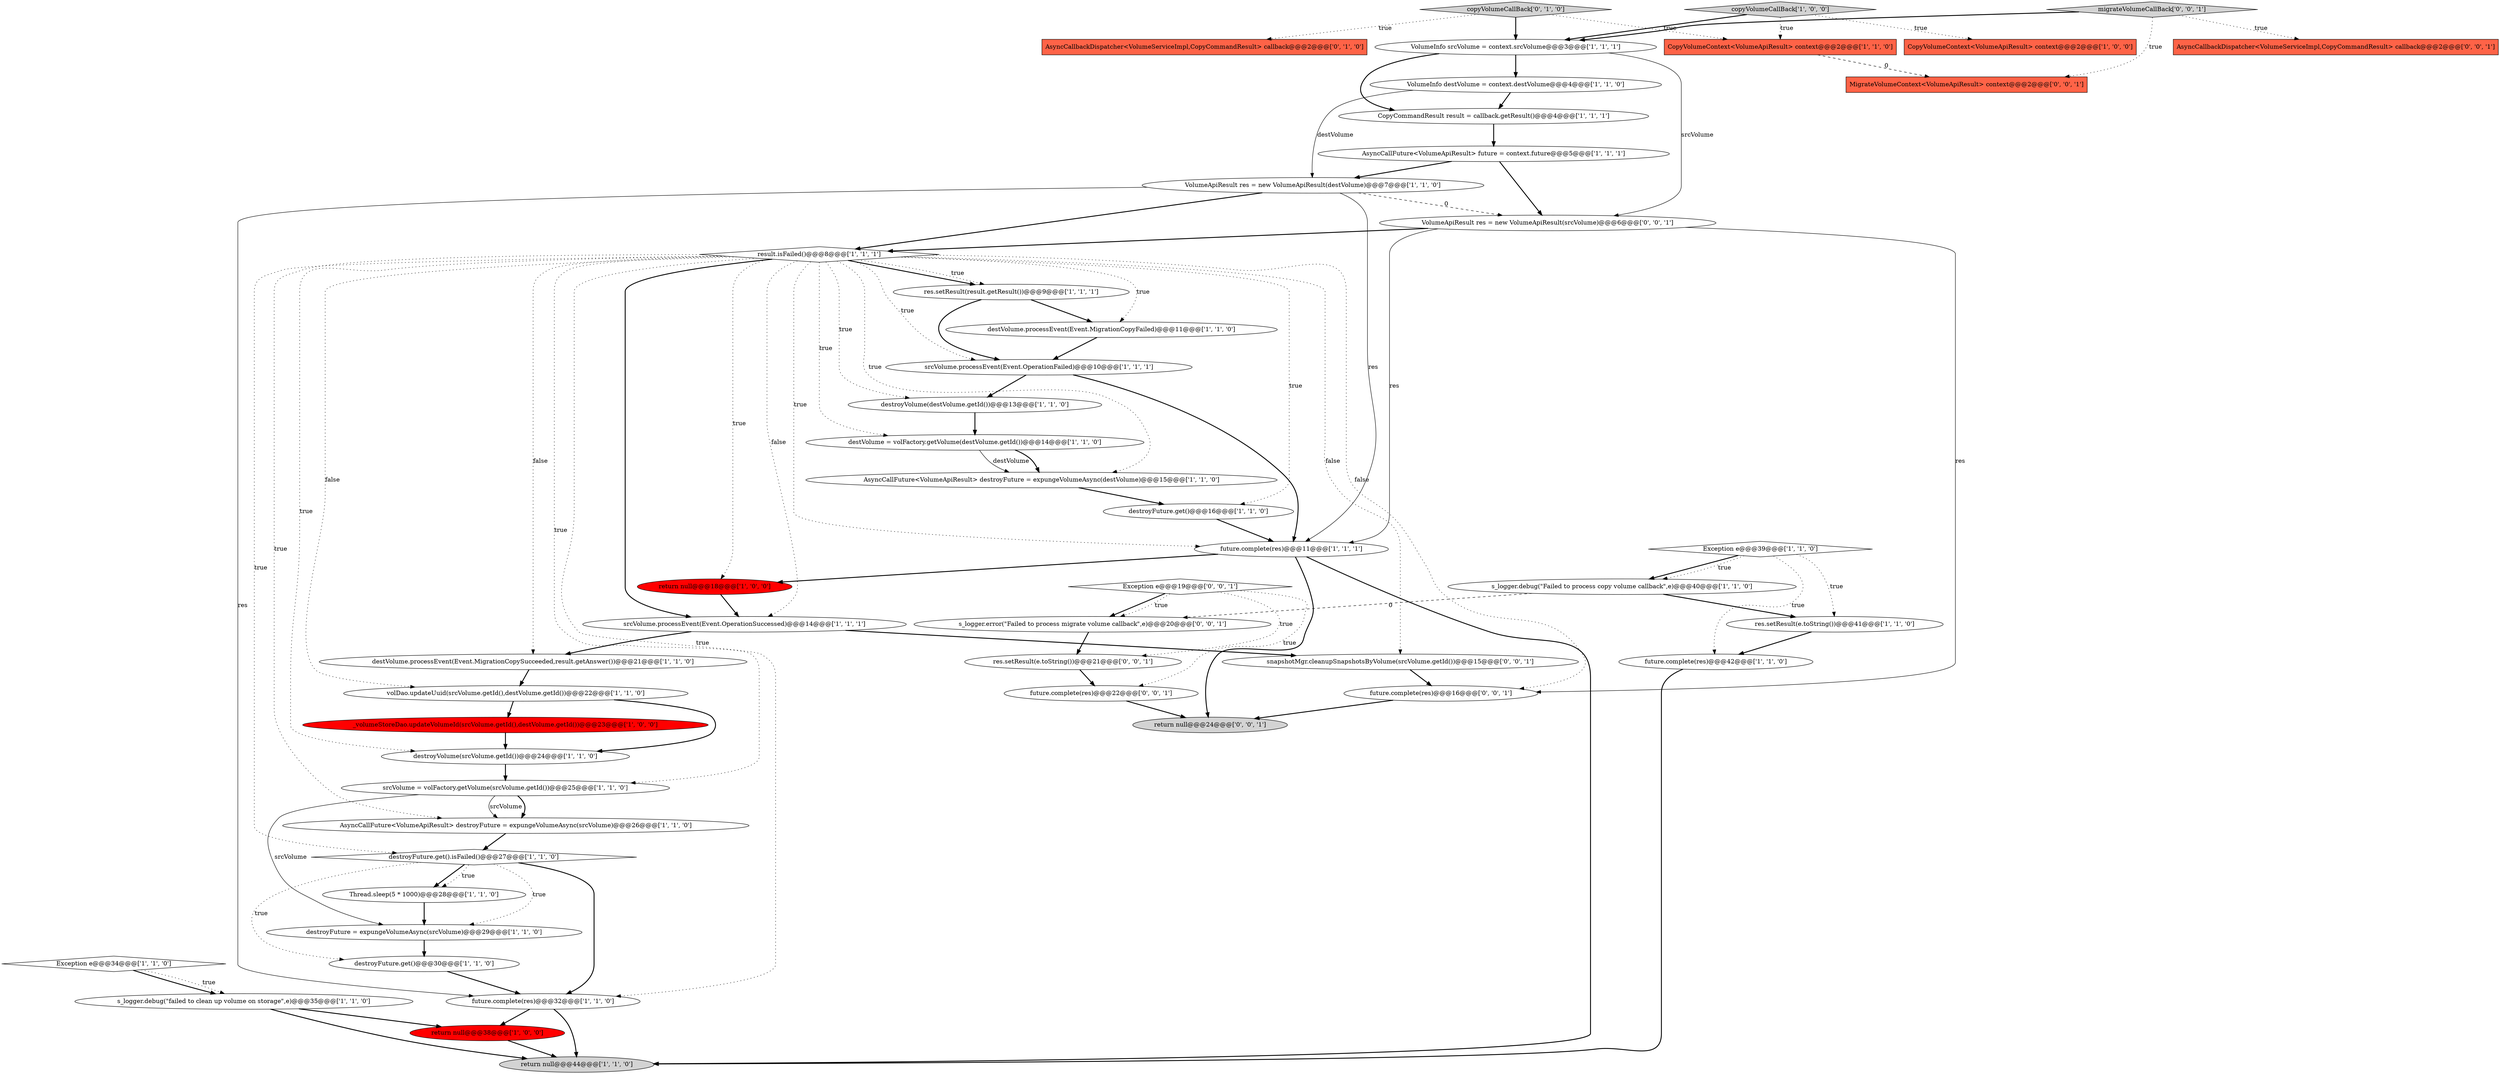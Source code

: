 digraph {
36 [style = filled, label = "destVolume.processEvent(Event.MigrationCopyFailed)@@@11@@@['1', '1', '0']", fillcolor = white, shape = ellipse image = "AAA0AAABBB1BBB"];
7 [style = filled, label = "destroyFuture.get().isFailed()@@@27@@@['1', '1', '0']", fillcolor = white, shape = diamond image = "AAA0AAABBB1BBB"];
9 [style = filled, label = "srcVolume.processEvent(Event.OperationFailed)@@@10@@@['1', '1', '1']", fillcolor = white, shape = ellipse image = "AAA0AAABBB1BBB"];
34 [style = filled, label = "future.complete(res)@@@11@@@['1', '1', '1']", fillcolor = white, shape = ellipse image = "AAA0AAABBB1BBB"];
19 [style = filled, label = "VolumeApiResult res = new VolumeApiResult(destVolume)@@@7@@@['1', '1', '0']", fillcolor = white, shape = ellipse image = "AAA0AAABBB1BBB"];
42 [style = filled, label = "AsyncCallbackDispatcher<VolumeServiceImpl,CopyCommandResult> callback@@@2@@@['0', '0', '1']", fillcolor = tomato, shape = box image = "AAA0AAABBB3BBB"];
49 [style = filled, label = "res.setResult(e.toString())@@@21@@@['0', '0', '1']", fillcolor = white, shape = ellipse image = "AAA0AAABBB3BBB"];
8 [style = filled, label = "Thread.sleep(5 * 1000)@@@28@@@['1', '1', '0']", fillcolor = white, shape = ellipse image = "AAA0AAABBB1BBB"];
37 [style = filled, label = "return null@@@44@@@['1', '1', '0']", fillcolor = lightgray, shape = ellipse image = "AAA0AAABBB1BBB"];
21 [style = filled, label = "destroyVolume(srcVolume.getId())@@@24@@@['1', '1', '0']", fillcolor = white, shape = ellipse image = "AAA0AAABBB1BBB"];
24 [style = filled, label = "AsyncCallFuture<VolumeApiResult> destroyFuture = expungeVolumeAsync(srcVolume)@@@26@@@['1', '1', '0']", fillcolor = white, shape = ellipse image = "AAA0AAABBB1BBB"];
11 [style = filled, label = "CopyCommandResult result = callback.getResult()@@@4@@@['1', '1', '1']", fillcolor = white, shape = ellipse image = "AAA0AAABBB1BBB"];
47 [style = filled, label = "future.complete(res)@@@16@@@['0', '0', '1']", fillcolor = white, shape = ellipse image = "AAA0AAABBB3BBB"];
10 [style = filled, label = "return null@@@38@@@['1', '0', '0']", fillcolor = red, shape = ellipse image = "AAA1AAABBB1BBB"];
18 [style = filled, label = "destroyFuture.get()@@@16@@@['1', '1', '0']", fillcolor = white, shape = ellipse image = "AAA0AAABBB1BBB"];
20 [style = filled, label = "AsyncCallFuture<VolumeApiResult> future = context.future@@@5@@@['1', '1', '1']", fillcolor = white, shape = ellipse image = "AAA0AAABBB1BBB"];
5 [style = filled, label = "result.isFailed()@@@8@@@['1', '1', '1']", fillcolor = white, shape = diamond image = "AAA0AAABBB1BBB"];
32 [style = filled, label = "Exception e@@@39@@@['1', '1', '0']", fillcolor = white, shape = diamond image = "AAA0AAABBB1BBB"];
27 [style = filled, label = "VolumeInfo destVolume = context.destVolume@@@4@@@['1', '1', '0']", fillcolor = white, shape = ellipse image = "AAA0AAABBB1BBB"];
48 [style = filled, label = "return null@@@24@@@['0', '0', '1']", fillcolor = lightgray, shape = ellipse image = "AAA0AAABBB3BBB"];
1 [style = filled, label = "future.complete(res)@@@42@@@['1', '1', '0']", fillcolor = white, shape = ellipse image = "AAA0AAABBB1BBB"];
41 [style = filled, label = "snapshotMgr.cleanupSnapshotsByVolume(srcVolume.getId())@@@15@@@['0', '0', '1']", fillcolor = white, shape = ellipse image = "AAA0AAABBB3BBB"];
40 [style = filled, label = "future.complete(res)@@@22@@@['0', '0', '1']", fillcolor = white, shape = ellipse image = "AAA0AAABBB3BBB"];
46 [style = filled, label = "MigrateVolumeContext<VolumeApiResult> context@@@2@@@['0', '0', '1']", fillcolor = tomato, shape = box image = "AAA0AAABBB3BBB"];
39 [style = filled, label = "copyVolumeCallBack['0', '1', '0']", fillcolor = lightgray, shape = diamond image = "AAA0AAABBB2BBB"];
0 [style = filled, label = "destroyVolume(destVolume.getId())@@@13@@@['1', '1', '0']", fillcolor = white, shape = ellipse image = "AAA0AAABBB1BBB"];
13 [style = filled, label = "s_logger.debug(\"failed to clean up volume on storage\",e)@@@35@@@['1', '1', '0']", fillcolor = white, shape = ellipse image = "AAA0AAABBB1BBB"];
43 [style = filled, label = "VolumeApiResult res = new VolumeApiResult(srcVolume)@@@6@@@['0', '0', '1']", fillcolor = white, shape = ellipse image = "AAA0AAABBB3BBB"];
6 [style = filled, label = "destVolume = volFactory.getVolume(destVolume.getId())@@@14@@@['1', '1', '0']", fillcolor = white, shape = ellipse image = "AAA0AAABBB1BBB"];
31 [style = filled, label = "CopyVolumeContext<VolumeApiResult> context@@@2@@@['1', '1', '0']", fillcolor = tomato, shape = box image = "AAA0AAABBB1BBB"];
15 [style = filled, label = "CopyVolumeContext<VolumeApiResult> context@@@2@@@['1', '0', '0']", fillcolor = tomato, shape = box image = "AAA0AAABBB1BBB"];
14 [style = filled, label = "res.setResult(e.toString())@@@41@@@['1', '1', '0']", fillcolor = white, shape = ellipse image = "AAA0AAABBB1BBB"];
30 [style = filled, label = "volDao.updateUuid(srcVolume.getId(),destVolume.getId())@@@22@@@['1', '1', '0']", fillcolor = white, shape = ellipse image = "AAA0AAABBB1BBB"];
35 [style = filled, label = "destVolume.processEvent(Event.MigrationCopySucceeded,result.getAnswer())@@@21@@@['1', '1', '0']", fillcolor = white, shape = ellipse image = "AAA0AAABBB1BBB"];
50 [style = filled, label = "s_logger.error(\"Failed to process migrate volume callback\",e)@@@20@@@['0', '0', '1']", fillcolor = white, shape = ellipse image = "AAA0AAABBB3BBB"];
44 [style = filled, label = "Exception e@@@19@@@['0', '0', '1']", fillcolor = white, shape = diamond image = "AAA0AAABBB3BBB"];
23 [style = filled, label = "destroyFuture = expungeVolumeAsync(srcVolume)@@@29@@@['1', '1', '0']", fillcolor = white, shape = ellipse image = "AAA0AAABBB1BBB"];
25 [style = filled, label = "copyVolumeCallBack['1', '0', '0']", fillcolor = lightgray, shape = diamond image = "AAA0AAABBB1BBB"];
4 [style = filled, label = "s_logger.debug(\"Failed to process copy volume callback\",e)@@@40@@@['1', '1', '0']", fillcolor = white, shape = ellipse image = "AAA0AAABBB1BBB"];
26 [style = filled, label = "AsyncCallFuture<VolumeApiResult> destroyFuture = expungeVolumeAsync(destVolume)@@@15@@@['1', '1', '0']", fillcolor = white, shape = ellipse image = "AAA0AAABBB1BBB"];
28 [style = filled, label = "destroyFuture.get()@@@30@@@['1', '1', '0']", fillcolor = white, shape = ellipse image = "AAA0AAABBB1BBB"];
3 [style = filled, label = "res.setResult(result.getResult())@@@9@@@['1', '1', '1']", fillcolor = white, shape = ellipse image = "AAA0AAABBB1BBB"];
45 [style = filled, label = "migrateVolumeCallBack['0', '0', '1']", fillcolor = lightgray, shape = diamond image = "AAA0AAABBB3BBB"];
22 [style = filled, label = "return null@@@18@@@['1', '0', '0']", fillcolor = red, shape = ellipse image = "AAA1AAABBB1BBB"];
12 [style = filled, label = "srcVolume = volFactory.getVolume(srcVolume.getId())@@@25@@@['1', '1', '0']", fillcolor = white, shape = ellipse image = "AAA0AAABBB1BBB"];
38 [style = filled, label = "AsyncCallbackDispatcher<VolumeServiceImpl,CopyCommandResult> callback@@@2@@@['0', '1', '0']", fillcolor = tomato, shape = box image = "AAA0AAABBB2BBB"];
17 [style = filled, label = "Exception e@@@34@@@['1', '1', '0']", fillcolor = white, shape = diamond image = "AAA0AAABBB1BBB"];
33 [style = filled, label = "_volumeStoreDao.updateVolumeId(srcVolume.getId(),destVolume.getId())@@@23@@@['1', '0', '0']", fillcolor = red, shape = ellipse image = "AAA1AAABBB1BBB"];
29 [style = filled, label = "future.complete(res)@@@32@@@['1', '1', '0']", fillcolor = white, shape = ellipse image = "AAA0AAABBB1BBB"];
2 [style = filled, label = "VolumeInfo srcVolume = context.srcVolume@@@3@@@['1', '1', '1']", fillcolor = white, shape = ellipse image = "AAA0AAABBB1BBB"];
16 [style = filled, label = "srcVolume.processEvent(Event.OperationSuccessed)@@@14@@@['1', '1', '1']", fillcolor = white, shape = ellipse image = "AAA0AAABBB1BBB"];
5->3 [style = bold, label=""];
5->18 [style = dotted, label="true"];
44->49 [style = dotted, label="true"];
5->12 [style = dotted, label="true"];
7->8 [style = bold, label=""];
16->41 [style = bold, label=""];
23->28 [style = bold, label=""];
19->5 [style = bold, label=""];
5->24 [style = dotted, label="true"];
3->36 [style = bold, label=""];
5->22 [style = dotted, label="true"];
5->16 [style = dotted, label="false"];
44->40 [style = dotted, label="true"];
20->43 [style = bold, label=""];
5->9 [style = dotted, label="true"];
45->42 [style = dotted, label="true"];
32->4 [style = bold, label=""];
5->29 [style = dotted, label="true"];
49->40 [style = bold, label=""];
7->29 [style = bold, label=""];
36->9 [style = bold, label=""];
8->23 [style = bold, label=""];
34->48 [style = bold, label=""];
47->48 [style = bold, label=""];
5->6 [style = dotted, label="true"];
5->30 [style = dotted, label="false"];
44->50 [style = bold, label=""];
6->26 [style = solid, label="destVolume"];
5->3 [style = dotted, label="true"];
43->47 [style = solid, label="res"];
19->34 [style = solid, label="res"];
25->2 [style = bold, label=""];
50->49 [style = bold, label=""];
5->36 [style = dotted, label="true"];
5->47 [style = dotted, label="false"];
13->37 [style = bold, label=""];
25->15 [style = dotted, label="true"];
44->50 [style = dotted, label="true"];
31->46 [style = dashed, label="0"];
7->23 [style = dotted, label="true"];
5->34 [style = dotted, label="true"];
27->11 [style = bold, label=""];
5->7 [style = dotted, label="true"];
4->50 [style = dashed, label="0"];
5->35 [style = dotted, label="false"];
19->29 [style = solid, label="res"];
2->27 [style = bold, label=""];
12->23 [style = solid, label="srcVolume"];
5->26 [style = dotted, label="true"];
20->19 [style = bold, label=""];
24->7 [style = bold, label=""];
7->8 [style = dotted, label="true"];
39->31 [style = dotted, label="true"];
28->29 [style = bold, label=""];
13->10 [style = bold, label=""];
4->14 [style = bold, label=""];
6->26 [style = bold, label=""];
30->33 [style = bold, label=""];
32->4 [style = dotted, label="true"];
45->46 [style = dotted, label="true"];
22->16 [style = bold, label=""];
25->31 [style = dotted, label="true"];
18->34 [style = bold, label=""];
29->37 [style = bold, label=""];
5->0 [style = dotted, label="true"];
12->24 [style = bold, label=""];
45->2 [style = bold, label=""];
32->14 [style = dotted, label="true"];
21->12 [style = bold, label=""];
43->34 [style = solid, label="res"];
5->16 [style = bold, label=""];
3->9 [style = bold, label=""];
30->21 [style = bold, label=""];
43->5 [style = bold, label=""];
39->2 [style = bold, label=""];
29->10 [style = bold, label=""];
5->21 [style = dotted, label="true"];
17->13 [style = bold, label=""];
41->47 [style = bold, label=""];
5->41 [style = dotted, label="false"];
35->30 [style = bold, label=""];
32->1 [style = dotted, label="true"];
2->11 [style = bold, label=""];
7->28 [style = dotted, label="true"];
1->37 [style = bold, label=""];
10->37 [style = bold, label=""];
11->20 [style = bold, label=""];
9->0 [style = bold, label=""];
40->48 [style = bold, label=""];
0->6 [style = bold, label=""];
39->38 [style = dotted, label="true"];
27->19 [style = solid, label="destVolume"];
14->1 [style = bold, label=""];
34->22 [style = bold, label=""];
12->24 [style = solid, label="srcVolume"];
2->43 [style = solid, label="srcVolume"];
34->37 [style = bold, label=""];
19->43 [style = dashed, label="0"];
16->35 [style = bold, label=""];
33->21 [style = bold, label=""];
17->13 [style = dotted, label="true"];
26->18 [style = bold, label=""];
9->34 [style = bold, label=""];
}
